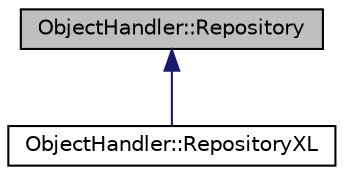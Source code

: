 digraph "ObjectHandler::Repository"
{
  edge [fontname="Helvetica",fontsize="10",labelfontname="Helvetica",labelfontsize="10"];
  node [fontname="Helvetica",fontsize="10",shape=record];
  Node0 [label="ObjectHandler::Repository",height=0.2,width=0.4,color="black", fillcolor="grey75", style="filled", fontcolor="black"];
  Node0 -> Node1 [dir="back",color="midnightblue",fontsize="10",style="solid",fontname="Helvetica"];
  Node1 [label="ObjectHandler::RepositoryXL",height=0.2,width=0.4,color="black", fillcolor="white", style="filled",URL="$class_object_handler_1_1_repository_x_l.html",tooltip="Excel-specific enhancements to the Repository class. "];
}

